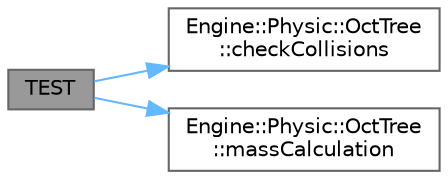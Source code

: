 digraph "TEST"
{
 // LATEX_PDF_SIZE
  bgcolor="transparent";
  edge [fontname=Helvetica,fontsize=10,labelfontname=Helvetica,labelfontsize=10];
  node [fontname=Helvetica,fontsize=10,shape=box,height=0.2,width=0.4];
  rankdir="LR";
  Node1 [id="Node000001",label="TEST",height=0.2,width=0.4,color="gray40", fillcolor="grey60", style="filled", fontcolor="black",tooltip=" "];
  Node1 -> Node2 [id="edge1_Node000001_Node000002",color="steelblue1",style="solid",tooltip=" "];
  Node2 [id="Node000002",label="Engine::Physic::OctTree\l::checkCollisions",height=0.2,width=0.4,color="grey40", fillcolor="white", style="filled",URL="$class_engine_1_1_physic_1_1_oct_tree.html#ade63178da978c2710d55f5476031ec7c",tooltip="Verifica y gestiona colisiones entre objetos."];
  Node1 -> Node3 [id="edge2_Node000001_Node000003",color="steelblue1",style="solid",tooltip=" "];
  Node3 [id="Node000003",label="Engine::Physic::OctTree\l::massCalculation",height=0.2,width=0.4,color="grey40", fillcolor="white", style="filled",URL="$class_engine_1_1_physic_1_1_oct_tree.html#ace5c2520934b02b5993c4b20c3c2d700",tooltip="Calcula la masa total en cada nodo del árbol."];
}
